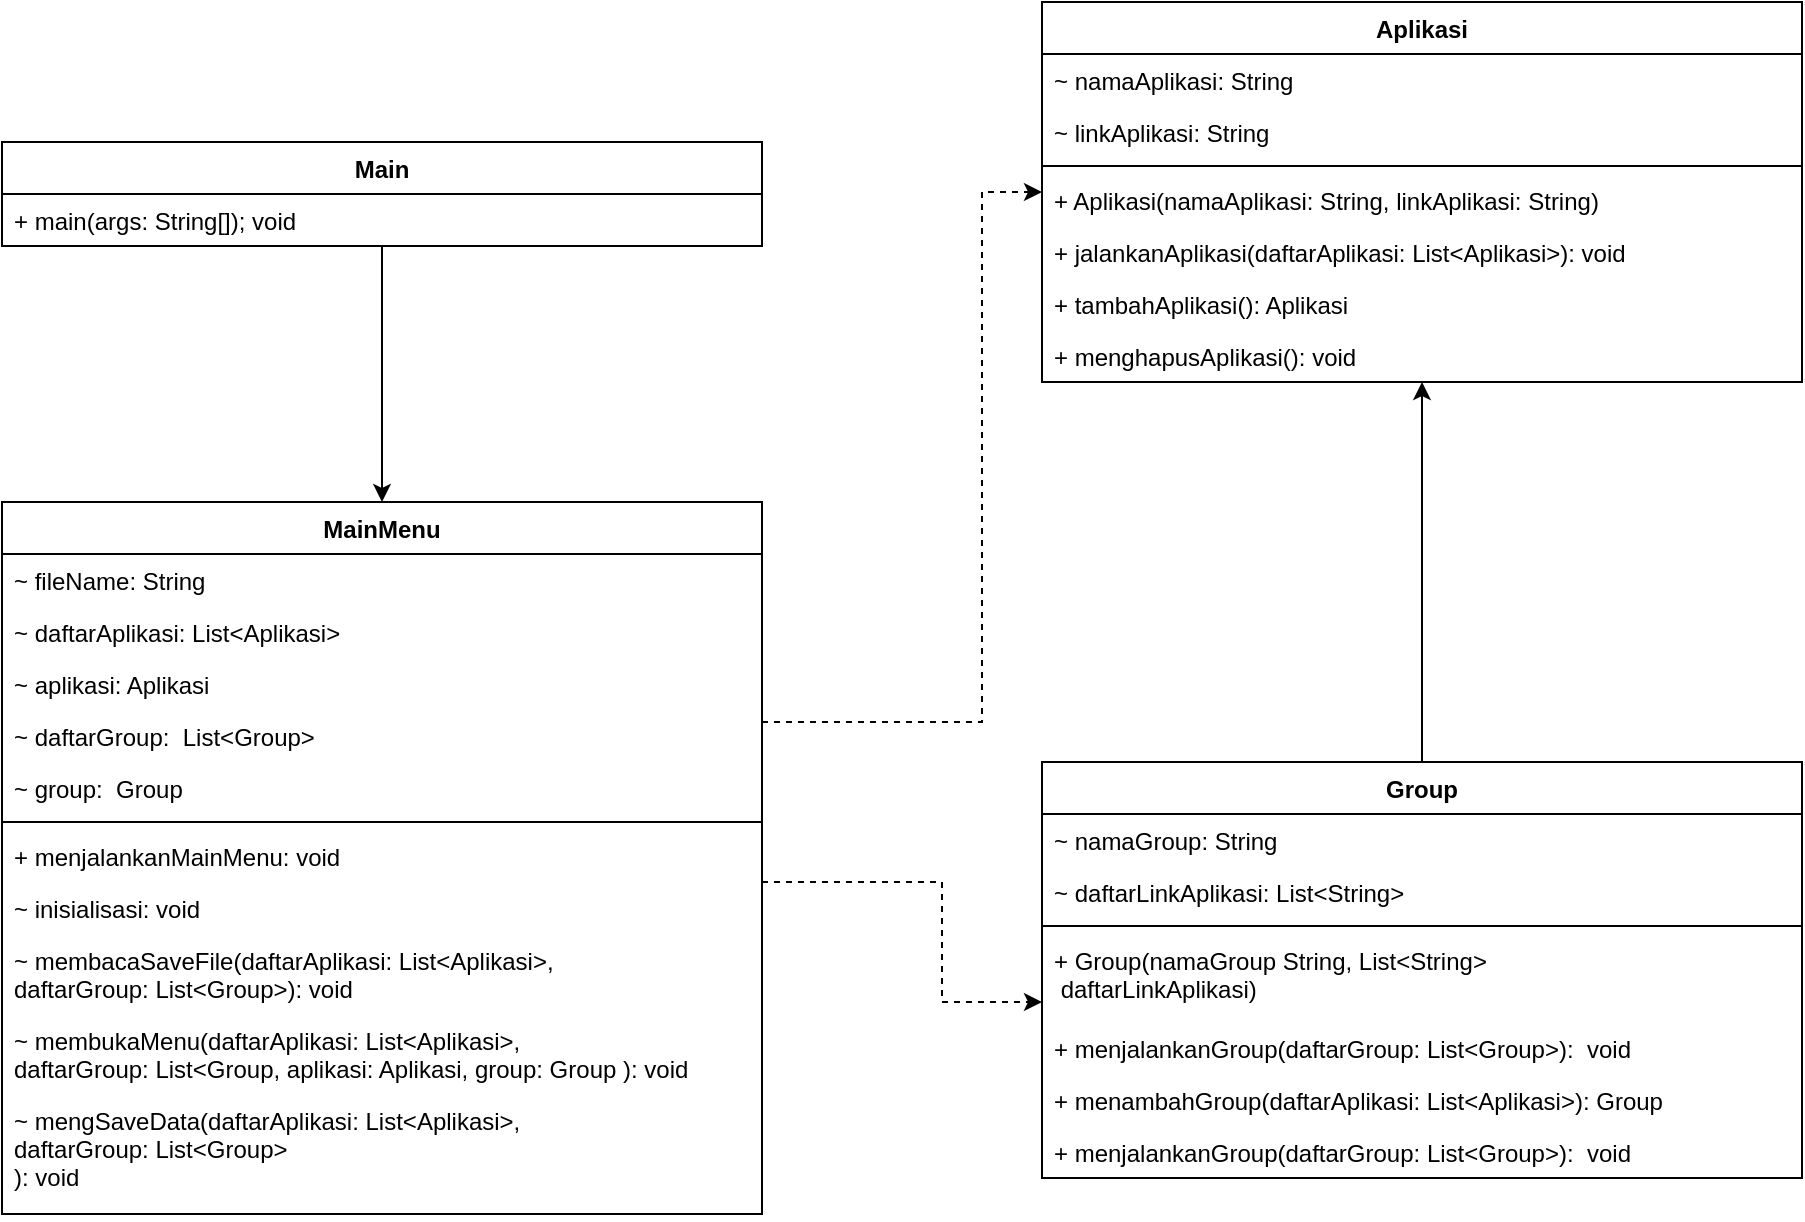 <mxfile version="20.8.16" type="device"><diagram name="Page-1" id="LrvGKFXSF7YWQhWv-aWV"><mxGraphModel dx="1705" dy="839" grid="1" gridSize="10" guides="1" tooltips="1" connect="1" arrows="1" fold="1" page="1" pageScale="1" pageWidth="850" pageHeight="1100" math="0" shadow="0"><root><mxCell id="0"/><mxCell id="1" parent="0"/><mxCell id="xsm-Q3Y4FNhbb4R7d0Gz-1" value="Aplikasi" style="swimlane;fontStyle=1;align=center;verticalAlign=top;childLayout=stackLayout;horizontal=1;startSize=26;horizontalStack=0;resizeParent=1;resizeParentMax=0;resizeLast=0;collapsible=1;marginBottom=0;" parent="1" vertex="1"><mxGeometry x="640" y="200" width="380" height="190" as="geometry"/></mxCell><mxCell id="xsm-Q3Y4FNhbb4R7d0Gz-2" value="~ namaAplikasi: String" style="text;strokeColor=none;fillColor=none;align=left;verticalAlign=top;spacingLeft=4;spacingRight=4;overflow=hidden;rotatable=0;points=[[0,0.5],[1,0.5]];portConstraint=eastwest;" parent="xsm-Q3Y4FNhbb4R7d0Gz-1" vertex="1"><mxGeometry y="26" width="380" height="26" as="geometry"/></mxCell><mxCell id="xsm-Q3Y4FNhbb4R7d0Gz-13" value="~ linkAplikasi: String" style="text;strokeColor=none;fillColor=none;align=left;verticalAlign=top;spacingLeft=4;spacingRight=4;overflow=hidden;rotatable=0;points=[[0,0.5],[1,0.5]];portConstraint=eastwest;" parent="xsm-Q3Y4FNhbb4R7d0Gz-1" vertex="1"><mxGeometry y="52" width="380" height="26" as="geometry"/></mxCell><mxCell id="xsm-Q3Y4FNhbb4R7d0Gz-3" value="" style="line;strokeWidth=1;fillColor=none;align=left;verticalAlign=middle;spacingTop=-1;spacingLeft=3;spacingRight=3;rotatable=0;labelPosition=right;points=[];portConstraint=eastwest;strokeColor=inherit;" parent="xsm-Q3Y4FNhbb4R7d0Gz-1" vertex="1"><mxGeometry y="78" width="380" height="8" as="geometry"/></mxCell><mxCell id="xsm-Q3Y4FNhbb4R7d0Gz-4" value="+ Aplikasi(namaAplikasi: String, linkAplikasi: String)" style="text;strokeColor=none;fillColor=none;align=left;verticalAlign=top;spacingLeft=4;spacingRight=4;overflow=hidden;rotatable=0;points=[[0,0.5],[1,0.5]];portConstraint=eastwest;" parent="xsm-Q3Y4FNhbb4R7d0Gz-1" vertex="1"><mxGeometry y="86" width="380" height="26" as="geometry"/></mxCell><mxCell id="5-V-WGKtDLDeMDOOyNcX-1" value="+ jalankanAplikasi(daftarAplikasi: List&lt;Aplikasi&gt;): void" style="text;strokeColor=none;fillColor=none;align=left;verticalAlign=top;spacingLeft=4;spacingRight=4;overflow=hidden;rotatable=0;points=[[0,0.5],[1,0.5]];portConstraint=eastwest;" parent="xsm-Q3Y4FNhbb4R7d0Gz-1" vertex="1"><mxGeometry y="112" width="380" height="26" as="geometry"/></mxCell><mxCell id="xsm-Q3Y4FNhbb4R7d0Gz-14" value="+ tambahAplikasi(): Aplikasi" style="text;strokeColor=none;fillColor=none;align=left;verticalAlign=top;spacingLeft=4;spacingRight=4;overflow=hidden;rotatable=0;points=[[0,0.5],[1,0.5]];portConstraint=eastwest;" parent="xsm-Q3Y4FNhbb4R7d0Gz-1" vertex="1"><mxGeometry y="138" width="380" height="26" as="geometry"/></mxCell><mxCell id="xsm-Q3Y4FNhbb4R7d0Gz-15" value="+ menghapusAplikasi(): void" style="text;strokeColor=none;fillColor=none;align=left;verticalAlign=top;spacingLeft=4;spacingRight=4;overflow=hidden;rotatable=0;points=[[0,0.5],[1,0.5]];portConstraint=eastwest;" parent="xsm-Q3Y4FNhbb4R7d0Gz-1" vertex="1"><mxGeometry y="164" width="380" height="26" as="geometry"/></mxCell><mxCell id="xxyPL2ANrOPTI0ecH-N3-3" style="edgeStyle=orthogonalEdgeStyle;rounded=0;orthogonalLoop=1;jettySize=auto;html=1;" edge="1" parent="1" source="xsm-Q3Y4FNhbb4R7d0Gz-5" target="xsm-Q3Y4FNhbb4R7d0Gz-1"><mxGeometry relative="1" as="geometry"/></mxCell><mxCell id="xsm-Q3Y4FNhbb4R7d0Gz-5" value="Group" style="swimlane;fontStyle=1;align=center;verticalAlign=top;childLayout=stackLayout;horizontal=1;startSize=26;horizontalStack=0;resizeParent=1;resizeParentMax=0;resizeLast=0;collapsible=1;marginBottom=0;" parent="1" vertex="1"><mxGeometry x="640" y="580" width="380" height="208" as="geometry"/></mxCell><mxCell id="xsm-Q3Y4FNhbb4R7d0Gz-16" value="~ namaGroup: String" style="text;strokeColor=none;fillColor=none;align=left;verticalAlign=top;spacingLeft=4;spacingRight=4;overflow=hidden;rotatable=0;points=[[0,0.5],[1,0.5]];portConstraint=eastwest;" parent="xsm-Q3Y4FNhbb4R7d0Gz-5" vertex="1"><mxGeometry y="26" width="380" height="26" as="geometry"/></mxCell><mxCell id="xsm-Q3Y4FNhbb4R7d0Gz-6" value="~ daftarLinkAplikasi: List&lt;String&gt;" style="text;strokeColor=none;fillColor=none;align=left;verticalAlign=top;spacingLeft=4;spacingRight=4;overflow=hidden;rotatable=0;points=[[0,0.5],[1,0.5]];portConstraint=eastwest;" parent="xsm-Q3Y4FNhbb4R7d0Gz-5" vertex="1"><mxGeometry y="52" width="380" height="26" as="geometry"/></mxCell><mxCell id="xsm-Q3Y4FNhbb4R7d0Gz-7" value="" style="line;strokeWidth=1;fillColor=none;align=left;verticalAlign=middle;spacingTop=-1;spacingLeft=3;spacingRight=3;rotatable=0;labelPosition=right;points=[];portConstraint=eastwest;strokeColor=inherit;" parent="xsm-Q3Y4FNhbb4R7d0Gz-5" vertex="1"><mxGeometry y="78" width="380" height="8" as="geometry"/></mxCell><mxCell id="xsm-Q3Y4FNhbb4R7d0Gz-17" value="+ Group(namaGroup String, List&lt;String&gt;&#10; daftarLinkAplikasi)" style="text;strokeColor=none;fillColor=none;align=left;verticalAlign=top;spacingLeft=4;spacingRight=4;overflow=hidden;rotatable=0;points=[[0,0.5],[1,0.5]];portConstraint=eastwest;" parent="xsm-Q3Y4FNhbb4R7d0Gz-5" vertex="1"><mxGeometry y="86" width="380" height="44" as="geometry"/></mxCell><mxCell id="xsm-Q3Y4FNhbb4R7d0Gz-8" value="+ menjalankanGroup(daftarGroup: List&lt;Group&gt;):  void" style="text;strokeColor=none;fillColor=none;align=left;verticalAlign=top;spacingLeft=4;spacingRight=4;overflow=hidden;rotatable=0;points=[[0,0.5],[1,0.5]];portConstraint=eastwest;" parent="xsm-Q3Y4FNhbb4R7d0Gz-5" vertex="1"><mxGeometry y="130" width="380" height="26" as="geometry"/></mxCell><mxCell id="xsm-Q3Y4FNhbb4R7d0Gz-18" value="+ menambahGroup(daftarAplikasi: List&lt;Aplikasi&gt;): Group" style="text;strokeColor=none;fillColor=none;align=left;verticalAlign=top;spacingLeft=4;spacingRight=4;overflow=hidden;rotatable=0;points=[[0,0.5],[1,0.5]];portConstraint=eastwest;" parent="xsm-Q3Y4FNhbb4R7d0Gz-5" vertex="1"><mxGeometry y="156" width="380" height="26" as="geometry"/></mxCell><mxCell id="Q4s3FhnW5SENN5VWeKzI-12" value="+ menjalankanGroup(daftarGroup: List&lt;Group&gt;):  void" style="text;strokeColor=none;fillColor=none;align=left;verticalAlign=top;spacingLeft=4;spacingRight=4;overflow=hidden;rotatable=0;points=[[0,0.5],[1,0.5]];portConstraint=eastwest;" parent="xsm-Q3Y4FNhbb4R7d0Gz-5" vertex="1"><mxGeometry y="182" width="380" height="26" as="geometry"/></mxCell><mxCell id="xsm-Q3Y4FNhbb4R7d0Gz-9" value="MainMenu" style="swimlane;fontStyle=1;align=center;verticalAlign=top;childLayout=stackLayout;horizontal=1;startSize=26;horizontalStack=0;resizeParent=1;resizeParentMax=0;resizeLast=0;collapsible=1;marginBottom=0;" parent="1" vertex="1"><mxGeometry x="120" y="450" width="380" height="356" as="geometry"/></mxCell><mxCell id="xsm-Q3Y4FNhbb4R7d0Gz-10" value="~ fileName: String" style="text;strokeColor=none;fillColor=none;align=left;verticalAlign=top;spacingLeft=4;spacingRight=4;overflow=hidden;rotatable=0;points=[[0,0.5],[1,0.5]];portConstraint=eastwest;" parent="xsm-Q3Y4FNhbb4R7d0Gz-9" vertex="1"><mxGeometry y="26" width="380" height="26" as="geometry"/></mxCell><mxCell id="Q4s3FhnW5SENN5VWeKzI-2" value="~ daftarAplikasi: List&lt;Aplikasi&gt;" style="text;strokeColor=none;fillColor=none;align=left;verticalAlign=top;spacingLeft=4;spacingRight=4;overflow=hidden;rotatable=0;points=[[0,0.5],[1,0.5]];portConstraint=eastwest;" parent="xsm-Q3Y4FNhbb4R7d0Gz-9" vertex="1"><mxGeometry y="52" width="380" height="26" as="geometry"/></mxCell><mxCell id="Q4s3FhnW5SENN5VWeKzI-1" value="~ aplikasi: Aplikasi" style="text;strokeColor=none;fillColor=none;align=left;verticalAlign=top;spacingLeft=4;spacingRight=4;overflow=hidden;rotatable=0;points=[[0,0.5],[1,0.5]];portConstraint=eastwest;" parent="xsm-Q3Y4FNhbb4R7d0Gz-9" vertex="1"><mxGeometry y="78" width="380" height="26" as="geometry"/></mxCell><mxCell id="Q4s3FhnW5SENN5VWeKzI-3" value="~ daftarGroup:  List&lt;Group&gt;" style="text;strokeColor=none;fillColor=none;align=left;verticalAlign=top;spacingLeft=4;spacingRight=4;overflow=hidden;rotatable=0;points=[[0,0.5],[1,0.5]];portConstraint=eastwest;" parent="xsm-Q3Y4FNhbb4R7d0Gz-9" vertex="1"><mxGeometry y="104" width="380" height="26" as="geometry"/></mxCell><mxCell id="Q4s3FhnW5SENN5VWeKzI-5" value="~ group:  Group" style="text;strokeColor=none;fillColor=none;align=left;verticalAlign=top;spacingLeft=4;spacingRight=4;overflow=hidden;rotatable=0;points=[[0,0.5],[1,0.5]];portConstraint=eastwest;" parent="xsm-Q3Y4FNhbb4R7d0Gz-9" vertex="1"><mxGeometry y="130" width="380" height="26" as="geometry"/></mxCell><mxCell id="xsm-Q3Y4FNhbb4R7d0Gz-11" value="" style="line;strokeWidth=1;fillColor=none;align=left;verticalAlign=middle;spacingTop=-1;spacingLeft=3;spacingRight=3;rotatable=0;labelPosition=right;points=[];portConstraint=eastwest;strokeColor=inherit;" parent="xsm-Q3Y4FNhbb4R7d0Gz-9" vertex="1"><mxGeometry y="156" width="380" height="8" as="geometry"/></mxCell><mxCell id="xsm-Q3Y4FNhbb4R7d0Gz-12" value="+ menjalankanMainMenu: void" style="text;strokeColor=none;fillColor=none;align=left;verticalAlign=top;spacingLeft=4;spacingRight=4;overflow=hidden;rotatable=0;points=[[0,0.5],[1,0.5]];portConstraint=eastwest;" parent="xsm-Q3Y4FNhbb4R7d0Gz-9" vertex="1"><mxGeometry y="164" width="380" height="26" as="geometry"/></mxCell><mxCell id="Q4s3FhnW5SENN5VWeKzI-11" value="~ inisialisasi: void" style="text;strokeColor=none;fillColor=none;align=left;verticalAlign=top;spacingLeft=4;spacingRight=4;overflow=hidden;rotatable=0;points=[[0,0.5],[1,0.5]];portConstraint=eastwest;" parent="xsm-Q3Y4FNhbb4R7d0Gz-9" vertex="1"><mxGeometry y="190" width="380" height="26" as="geometry"/></mxCell><mxCell id="Q4s3FhnW5SENN5VWeKzI-6" value="~ membacaSaveFile(daftarAplikasi: List&lt;Aplikasi&gt;, &#10;daftarGroup: List&lt;Group&gt;): void" style="text;strokeColor=none;fillColor=none;align=left;verticalAlign=top;spacingLeft=4;spacingRight=4;overflow=hidden;rotatable=0;points=[[0,0.5],[1,0.5]];portConstraint=eastwest;" parent="xsm-Q3Y4FNhbb4R7d0Gz-9" vertex="1"><mxGeometry y="216" width="380" height="40" as="geometry"/></mxCell><mxCell id="Q4s3FhnW5SENN5VWeKzI-7" value="~ membukaMenu(daftarAplikasi: List&lt;Aplikasi&gt;,&#10;daftarGroup: List&lt;Group, aplikasi: Aplikasi, group: Group ): void" style="text;strokeColor=none;fillColor=none;align=left;verticalAlign=top;spacingLeft=4;spacingRight=4;overflow=hidden;rotatable=0;points=[[0,0.5],[1,0.5]];portConstraint=eastwest;" parent="xsm-Q3Y4FNhbb4R7d0Gz-9" vertex="1"><mxGeometry y="256" width="380" height="40" as="geometry"/></mxCell><mxCell id="Q4s3FhnW5SENN5VWeKzI-8" value="~ mengSaveData(daftarAplikasi: List&lt;Aplikasi&gt;,&#10;daftarGroup: List&lt;Group&gt;&#10;): void" style="text;strokeColor=none;fillColor=none;align=left;verticalAlign=top;spacingLeft=4;spacingRight=4;overflow=hidden;rotatable=0;points=[[0,0.5],[1,0.5]];portConstraint=eastwest;" parent="xsm-Q3Y4FNhbb4R7d0Gz-9" vertex="1"><mxGeometry y="296" width="380" height="60" as="geometry"/></mxCell><mxCell id="xxyPL2ANrOPTI0ecH-N3-1" style="edgeStyle=orthogonalEdgeStyle;rounded=0;orthogonalLoop=1;jettySize=auto;html=1;" edge="1" parent="1" source="Q4s3FhnW5SENN5VWeKzI-13" target="xsm-Q3Y4FNhbb4R7d0Gz-9"><mxGeometry relative="1" as="geometry"/></mxCell><mxCell id="Q4s3FhnW5SENN5VWeKzI-13" value="Main" style="swimlane;fontStyle=1;align=center;verticalAlign=top;childLayout=stackLayout;horizontal=1;startSize=26;horizontalStack=0;resizeParent=1;resizeParentMax=0;resizeLast=0;collapsible=1;marginBottom=0;" parent="1" vertex="1"><mxGeometry x="120" y="270" width="380" height="52" as="geometry"/></mxCell><mxCell id="Q4s3FhnW5SENN5VWeKzI-14" value="+ main(args: String[]); void" style="text;strokeColor=none;fillColor=none;align=left;verticalAlign=top;spacingLeft=4;spacingRight=4;overflow=hidden;rotatable=0;points=[[0,0.5],[1,0.5]];portConstraint=eastwest;" parent="Q4s3FhnW5SENN5VWeKzI-13" vertex="1"><mxGeometry y="26" width="380" height="26" as="geometry"/></mxCell><mxCell id="xxyPL2ANrOPTI0ecH-N3-8" value="" style="html=1;labelBackgroundColor=#ffffff;startArrow=none;startFill=0;startSize=6;endArrow=classic;endFill=1;endSize=6;jettySize=auto;orthogonalLoop=1;strokeWidth=1;dashed=1;fontSize=14;rounded=0;edgeStyle=orthogonalEdgeStyle;" edge="1" parent="1" source="xsm-Q3Y4FNhbb4R7d0Gz-9" target="xsm-Q3Y4FNhbb4R7d0Gz-1"><mxGeometry width="60" height="60" relative="1" as="geometry"><mxPoint x="358.104" y="412.069" as="sourcePoint"/><mxPoint x="750" y="470" as="targetPoint"/><Array as="points"><mxPoint x="610" y="560"/><mxPoint x="610" y="295"/></Array></mxGeometry></mxCell><mxCell id="xxyPL2ANrOPTI0ecH-N3-9" value="" style="html=1;labelBackgroundColor=#ffffff;startArrow=none;startFill=0;startSize=6;endArrow=classic;endFill=1;endSize=6;jettySize=auto;orthogonalLoop=1;strokeWidth=1;dashed=1;fontSize=14;rounded=0;edgeStyle=orthogonalEdgeStyle;" edge="1" parent="1" source="xsm-Q3Y4FNhbb4R7d0Gz-9" target="xsm-Q3Y4FNhbb4R7d0Gz-5"><mxGeometry width="60" height="60" relative="1" as="geometry"><mxPoint x="510" y="570" as="sourcePoint"/><mxPoint x="650" y="305" as="targetPoint"/><Array as="points"><mxPoint x="590" y="640"/><mxPoint x="590" y="700"/></Array></mxGeometry></mxCell></root></mxGraphModel></diagram></mxfile>